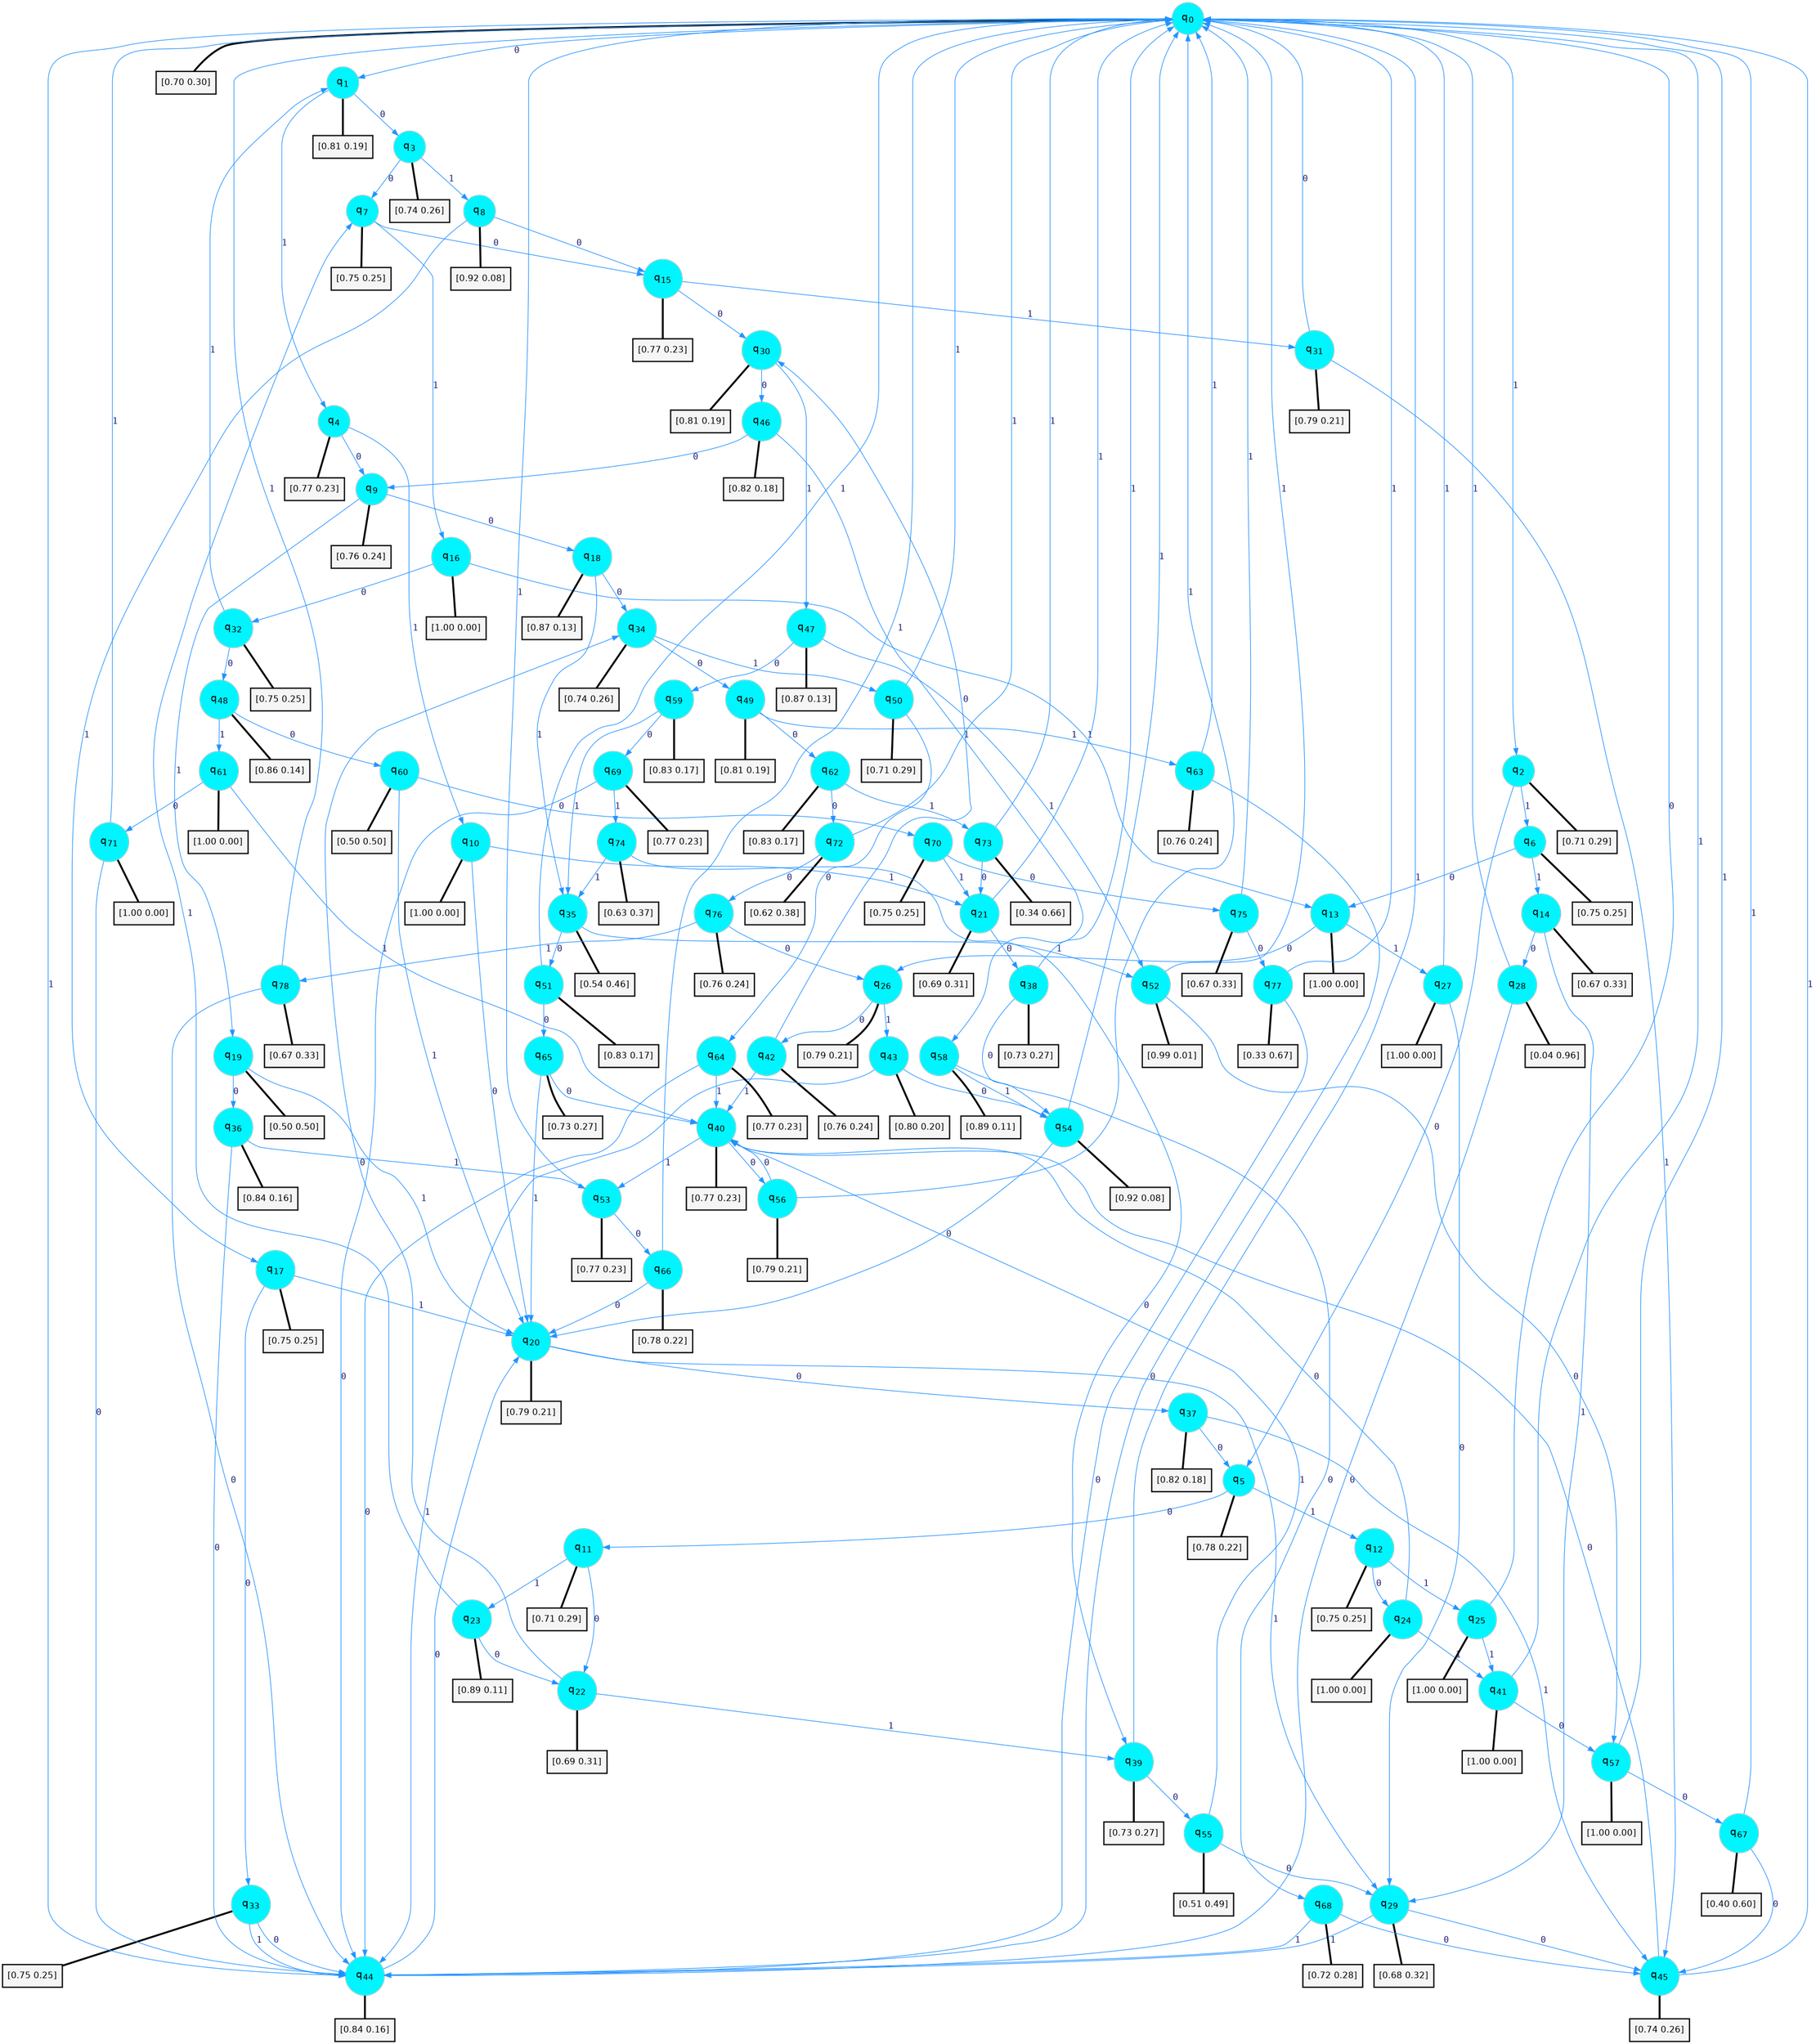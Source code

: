 digraph G {
graph [
bgcolor=transparent, dpi=300, rankdir=TD, size="40,25"];
node [
color=gray, fillcolor=turquoise1, fontcolor=black, fontname=Helvetica, fontsize=16, fontweight=bold, shape=circle, style=filled];
edge [
arrowsize=1, color=dodgerblue1, fontcolor=midnightblue, fontname=courier, fontweight=bold, penwidth=1, style=solid, weight=20];
0[label=<q<SUB>0</SUB>>];
1[label=<q<SUB>1</SUB>>];
2[label=<q<SUB>2</SUB>>];
3[label=<q<SUB>3</SUB>>];
4[label=<q<SUB>4</SUB>>];
5[label=<q<SUB>5</SUB>>];
6[label=<q<SUB>6</SUB>>];
7[label=<q<SUB>7</SUB>>];
8[label=<q<SUB>8</SUB>>];
9[label=<q<SUB>9</SUB>>];
10[label=<q<SUB>10</SUB>>];
11[label=<q<SUB>11</SUB>>];
12[label=<q<SUB>12</SUB>>];
13[label=<q<SUB>13</SUB>>];
14[label=<q<SUB>14</SUB>>];
15[label=<q<SUB>15</SUB>>];
16[label=<q<SUB>16</SUB>>];
17[label=<q<SUB>17</SUB>>];
18[label=<q<SUB>18</SUB>>];
19[label=<q<SUB>19</SUB>>];
20[label=<q<SUB>20</SUB>>];
21[label=<q<SUB>21</SUB>>];
22[label=<q<SUB>22</SUB>>];
23[label=<q<SUB>23</SUB>>];
24[label=<q<SUB>24</SUB>>];
25[label=<q<SUB>25</SUB>>];
26[label=<q<SUB>26</SUB>>];
27[label=<q<SUB>27</SUB>>];
28[label=<q<SUB>28</SUB>>];
29[label=<q<SUB>29</SUB>>];
30[label=<q<SUB>30</SUB>>];
31[label=<q<SUB>31</SUB>>];
32[label=<q<SUB>32</SUB>>];
33[label=<q<SUB>33</SUB>>];
34[label=<q<SUB>34</SUB>>];
35[label=<q<SUB>35</SUB>>];
36[label=<q<SUB>36</SUB>>];
37[label=<q<SUB>37</SUB>>];
38[label=<q<SUB>38</SUB>>];
39[label=<q<SUB>39</SUB>>];
40[label=<q<SUB>40</SUB>>];
41[label=<q<SUB>41</SUB>>];
42[label=<q<SUB>42</SUB>>];
43[label=<q<SUB>43</SUB>>];
44[label=<q<SUB>44</SUB>>];
45[label=<q<SUB>45</SUB>>];
46[label=<q<SUB>46</SUB>>];
47[label=<q<SUB>47</SUB>>];
48[label=<q<SUB>48</SUB>>];
49[label=<q<SUB>49</SUB>>];
50[label=<q<SUB>50</SUB>>];
51[label=<q<SUB>51</SUB>>];
52[label=<q<SUB>52</SUB>>];
53[label=<q<SUB>53</SUB>>];
54[label=<q<SUB>54</SUB>>];
55[label=<q<SUB>55</SUB>>];
56[label=<q<SUB>56</SUB>>];
57[label=<q<SUB>57</SUB>>];
58[label=<q<SUB>58</SUB>>];
59[label=<q<SUB>59</SUB>>];
60[label=<q<SUB>60</SUB>>];
61[label=<q<SUB>61</SUB>>];
62[label=<q<SUB>62</SUB>>];
63[label=<q<SUB>63</SUB>>];
64[label=<q<SUB>64</SUB>>];
65[label=<q<SUB>65</SUB>>];
66[label=<q<SUB>66</SUB>>];
67[label=<q<SUB>67</SUB>>];
68[label=<q<SUB>68</SUB>>];
69[label=<q<SUB>69</SUB>>];
70[label=<q<SUB>70</SUB>>];
71[label=<q<SUB>71</SUB>>];
72[label=<q<SUB>72</SUB>>];
73[label=<q<SUB>73</SUB>>];
74[label=<q<SUB>74</SUB>>];
75[label=<q<SUB>75</SUB>>];
76[label=<q<SUB>76</SUB>>];
77[label=<q<SUB>77</SUB>>];
78[label=<q<SUB>78</SUB>>];
79[label="[0.70 0.30]", shape=box,fontcolor=black, fontname=Helvetica, fontsize=14, penwidth=2, fillcolor=whitesmoke,color=black];
80[label="[0.81 0.19]", shape=box,fontcolor=black, fontname=Helvetica, fontsize=14, penwidth=2, fillcolor=whitesmoke,color=black];
81[label="[0.71 0.29]", shape=box,fontcolor=black, fontname=Helvetica, fontsize=14, penwidth=2, fillcolor=whitesmoke,color=black];
82[label="[0.74 0.26]", shape=box,fontcolor=black, fontname=Helvetica, fontsize=14, penwidth=2, fillcolor=whitesmoke,color=black];
83[label="[0.77 0.23]", shape=box,fontcolor=black, fontname=Helvetica, fontsize=14, penwidth=2, fillcolor=whitesmoke,color=black];
84[label="[0.78 0.22]", shape=box,fontcolor=black, fontname=Helvetica, fontsize=14, penwidth=2, fillcolor=whitesmoke,color=black];
85[label="[0.75 0.25]", shape=box,fontcolor=black, fontname=Helvetica, fontsize=14, penwidth=2, fillcolor=whitesmoke,color=black];
86[label="[0.75 0.25]", shape=box,fontcolor=black, fontname=Helvetica, fontsize=14, penwidth=2, fillcolor=whitesmoke,color=black];
87[label="[0.92 0.08]", shape=box,fontcolor=black, fontname=Helvetica, fontsize=14, penwidth=2, fillcolor=whitesmoke,color=black];
88[label="[0.76 0.24]", shape=box,fontcolor=black, fontname=Helvetica, fontsize=14, penwidth=2, fillcolor=whitesmoke,color=black];
89[label="[1.00 0.00]", shape=box,fontcolor=black, fontname=Helvetica, fontsize=14, penwidth=2, fillcolor=whitesmoke,color=black];
90[label="[0.71 0.29]", shape=box,fontcolor=black, fontname=Helvetica, fontsize=14, penwidth=2, fillcolor=whitesmoke,color=black];
91[label="[0.75 0.25]", shape=box,fontcolor=black, fontname=Helvetica, fontsize=14, penwidth=2, fillcolor=whitesmoke,color=black];
92[label="[1.00 0.00]", shape=box,fontcolor=black, fontname=Helvetica, fontsize=14, penwidth=2, fillcolor=whitesmoke,color=black];
93[label="[0.67 0.33]", shape=box,fontcolor=black, fontname=Helvetica, fontsize=14, penwidth=2, fillcolor=whitesmoke,color=black];
94[label="[0.77 0.23]", shape=box,fontcolor=black, fontname=Helvetica, fontsize=14, penwidth=2, fillcolor=whitesmoke,color=black];
95[label="[1.00 0.00]", shape=box,fontcolor=black, fontname=Helvetica, fontsize=14, penwidth=2, fillcolor=whitesmoke,color=black];
96[label="[0.75 0.25]", shape=box,fontcolor=black, fontname=Helvetica, fontsize=14, penwidth=2, fillcolor=whitesmoke,color=black];
97[label="[0.87 0.13]", shape=box,fontcolor=black, fontname=Helvetica, fontsize=14, penwidth=2, fillcolor=whitesmoke,color=black];
98[label="[0.50 0.50]", shape=box,fontcolor=black, fontname=Helvetica, fontsize=14, penwidth=2, fillcolor=whitesmoke,color=black];
99[label="[0.79 0.21]", shape=box,fontcolor=black, fontname=Helvetica, fontsize=14, penwidth=2, fillcolor=whitesmoke,color=black];
100[label="[0.69 0.31]", shape=box,fontcolor=black, fontname=Helvetica, fontsize=14, penwidth=2, fillcolor=whitesmoke,color=black];
101[label="[0.69 0.31]", shape=box,fontcolor=black, fontname=Helvetica, fontsize=14, penwidth=2, fillcolor=whitesmoke,color=black];
102[label="[0.89 0.11]", shape=box,fontcolor=black, fontname=Helvetica, fontsize=14, penwidth=2, fillcolor=whitesmoke,color=black];
103[label="[1.00 0.00]", shape=box,fontcolor=black, fontname=Helvetica, fontsize=14, penwidth=2, fillcolor=whitesmoke,color=black];
104[label="[1.00 0.00]", shape=box,fontcolor=black, fontname=Helvetica, fontsize=14, penwidth=2, fillcolor=whitesmoke,color=black];
105[label="[0.79 0.21]", shape=box,fontcolor=black, fontname=Helvetica, fontsize=14, penwidth=2, fillcolor=whitesmoke,color=black];
106[label="[1.00 0.00]", shape=box,fontcolor=black, fontname=Helvetica, fontsize=14, penwidth=2, fillcolor=whitesmoke,color=black];
107[label="[0.04 0.96]", shape=box,fontcolor=black, fontname=Helvetica, fontsize=14, penwidth=2, fillcolor=whitesmoke,color=black];
108[label="[0.68 0.32]", shape=box,fontcolor=black, fontname=Helvetica, fontsize=14, penwidth=2, fillcolor=whitesmoke,color=black];
109[label="[0.81 0.19]", shape=box,fontcolor=black, fontname=Helvetica, fontsize=14, penwidth=2, fillcolor=whitesmoke,color=black];
110[label="[0.79 0.21]", shape=box,fontcolor=black, fontname=Helvetica, fontsize=14, penwidth=2, fillcolor=whitesmoke,color=black];
111[label="[0.75 0.25]", shape=box,fontcolor=black, fontname=Helvetica, fontsize=14, penwidth=2, fillcolor=whitesmoke,color=black];
112[label="[0.75 0.25]", shape=box,fontcolor=black, fontname=Helvetica, fontsize=14, penwidth=2, fillcolor=whitesmoke,color=black];
113[label="[0.74 0.26]", shape=box,fontcolor=black, fontname=Helvetica, fontsize=14, penwidth=2, fillcolor=whitesmoke,color=black];
114[label="[0.54 0.46]", shape=box,fontcolor=black, fontname=Helvetica, fontsize=14, penwidth=2, fillcolor=whitesmoke,color=black];
115[label="[0.84 0.16]", shape=box,fontcolor=black, fontname=Helvetica, fontsize=14, penwidth=2, fillcolor=whitesmoke,color=black];
116[label="[0.82 0.18]", shape=box,fontcolor=black, fontname=Helvetica, fontsize=14, penwidth=2, fillcolor=whitesmoke,color=black];
117[label="[0.73 0.27]", shape=box,fontcolor=black, fontname=Helvetica, fontsize=14, penwidth=2, fillcolor=whitesmoke,color=black];
118[label="[0.73 0.27]", shape=box,fontcolor=black, fontname=Helvetica, fontsize=14, penwidth=2, fillcolor=whitesmoke,color=black];
119[label="[0.77 0.23]", shape=box,fontcolor=black, fontname=Helvetica, fontsize=14, penwidth=2, fillcolor=whitesmoke,color=black];
120[label="[1.00 0.00]", shape=box,fontcolor=black, fontname=Helvetica, fontsize=14, penwidth=2, fillcolor=whitesmoke,color=black];
121[label="[0.76 0.24]", shape=box,fontcolor=black, fontname=Helvetica, fontsize=14, penwidth=2, fillcolor=whitesmoke,color=black];
122[label="[0.80 0.20]", shape=box,fontcolor=black, fontname=Helvetica, fontsize=14, penwidth=2, fillcolor=whitesmoke,color=black];
123[label="[0.84 0.16]", shape=box,fontcolor=black, fontname=Helvetica, fontsize=14, penwidth=2, fillcolor=whitesmoke,color=black];
124[label="[0.74 0.26]", shape=box,fontcolor=black, fontname=Helvetica, fontsize=14, penwidth=2, fillcolor=whitesmoke,color=black];
125[label="[0.82 0.18]", shape=box,fontcolor=black, fontname=Helvetica, fontsize=14, penwidth=2, fillcolor=whitesmoke,color=black];
126[label="[0.87 0.13]", shape=box,fontcolor=black, fontname=Helvetica, fontsize=14, penwidth=2, fillcolor=whitesmoke,color=black];
127[label="[0.86 0.14]", shape=box,fontcolor=black, fontname=Helvetica, fontsize=14, penwidth=2, fillcolor=whitesmoke,color=black];
128[label="[0.81 0.19]", shape=box,fontcolor=black, fontname=Helvetica, fontsize=14, penwidth=2, fillcolor=whitesmoke,color=black];
129[label="[0.71 0.29]", shape=box,fontcolor=black, fontname=Helvetica, fontsize=14, penwidth=2, fillcolor=whitesmoke,color=black];
130[label="[0.83 0.17]", shape=box,fontcolor=black, fontname=Helvetica, fontsize=14, penwidth=2, fillcolor=whitesmoke,color=black];
131[label="[0.99 0.01]", shape=box,fontcolor=black, fontname=Helvetica, fontsize=14, penwidth=2, fillcolor=whitesmoke,color=black];
132[label="[0.77 0.23]", shape=box,fontcolor=black, fontname=Helvetica, fontsize=14, penwidth=2, fillcolor=whitesmoke,color=black];
133[label="[0.92 0.08]", shape=box,fontcolor=black, fontname=Helvetica, fontsize=14, penwidth=2, fillcolor=whitesmoke,color=black];
134[label="[0.51 0.49]", shape=box,fontcolor=black, fontname=Helvetica, fontsize=14, penwidth=2, fillcolor=whitesmoke,color=black];
135[label="[0.79 0.21]", shape=box,fontcolor=black, fontname=Helvetica, fontsize=14, penwidth=2, fillcolor=whitesmoke,color=black];
136[label="[1.00 0.00]", shape=box,fontcolor=black, fontname=Helvetica, fontsize=14, penwidth=2, fillcolor=whitesmoke,color=black];
137[label="[0.89 0.11]", shape=box,fontcolor=black, fontname=Helvetica, fontsize=14, penwidth=2, fillcolor=whitesmoke,color=black];
138[label="[0.83 0.17]", shape=box,fontcolor=black, fontname=Helvetica, fontsize=14, penwidth=2, fillcolor=whitesmoke,color=black];
139[label="[0.50 0.50]", shape=box,fontcolor=black, fontname=Helvetica, fontsize=14, penwidth=2, fillcolor=whitesmoke,color=black];
140[label="[1.00 0.00]", shape=box,fontcolor=black, fontname=Helvetica, fontsize=14, penwidth=2, fillcolor=whitesmoke,color=black];
141[label="[0.83 0.17]", shape=box,fontcolor=black, fontname=Helvetica, fontsize=14, penwidth=2, fillcolor=whitesmoke,color=black];
142[label="[0.76 0.24]", shape=box,fontcolor=black, fontname=Helvetica, fontsize=14, penwidth=2, fillcolor=whitesmoke,color=black];
143[label="[0.77 0.23]", shape=box,fontcolor=black, fontname=Helvetica, fontsize=14, penwidth=2, fillcolor=whitesmoke,color=black];
144[label="[0.73 0.27]", shape=box,fontcolor=black, fontname=Helvetica, fontsize=14, penwidth=2, fillcolor=whitesmoke,color=black];
145[label="[0.78 0.22]", shape=box,fontcolor=black, fontname=Helvetica, fontsize=14, penwidth=2, fillcolor=whitesmoke,color=black];
146[label="[0.40 0.60]", shape=box,fontcolor=black, fontname=Helvetica, fontsize=14, penwidth=2, fillcolor=whitesmoke,color=black];
147[label="[0.72 0.28]", shape=box,fontcolor=black, fontname=Helvetica, fontsize=14, penwidth=2, fillcolor=whitesmoke,color=black];
148[label="[0.77 0.23]", shape=box,fontcolor=black, fontname=Helvetica, fontsize=14, penwidth=2, fillcolor=whitesmoke,color=black];
149[label="[0.75 0.25]", shape=box,fontcolor=black, fontname=Helvetica, fontsize=14, penwidth=2, fillcolor=whitesmoke,color=black];
150[label="[1.00 0.00]", shape=box,fontcolor=black, fontname=Helvetica, fontsize=14, penwidth=2, fillcolor=whitesmoke,color=black];
151[label="[0.62 0.38]", shape=box,fontcolor=black, fontname=Helvetica, fontsize=14, penwidth=2, fillcolor=whitesmoke,color=black];
152[label="[0.34 0.66]", shape=box,fontcolor=black, fontname=Helvetica, fontsize=14, penwidth=2, fillcolor=whitesmoke,color=black];
153[label="[0.63 0.37]", shape=box,fontcolor=black, fontname=Helvetica, fontsize=14, penwidth=2, fillcolor=whitesmoke,color=black];
154[label="[0.67 0.33]", shape=box,fontcolor=black, fontname=Helvetica, fontsize=14, penwidth=2, fillcolor=whitesmoke,color=black];
155[label="[0.76 0.24]", shape=box,fontcolor=black, fontname=Helvetica, fontsize=14, penwidth=2, fillcolor=whitesmoke,color=black];
156[label="[0.33 0.67]", shape=box,fontcolor=black, fontname=Helvetica, fontsize=14, penwidth=2, fillcolor=whitesmoke,color=black];
157[label="[0.67 0.33]", shape=box,fontcolor=black, fontname=Helvetica, fontsize=14, penwidth=2, fillcolor=whitesmoke,color=black];
0->1 [label=0];
0->2 [label=1];
0->79 [arrowhead=none, penwidth=3,color=black];
1->3 [label=0];
1->4 [label=1];
1->80 [arrowhead=none, penwidth=3,color=black];
2->5 [label=0];
2->6 [label=1];
2->81 [arrowhead=none, penwidth=3,color=black];
3->7 [label=0];
3->8 [label=1];
3->82 [arrowhead=none, penwidth=3,color=black];
4->9 [label=0];
4->10 [label=1];
4->83 [arrowhead=none, penwidth=3,color=black];
5->11 [label=0];
5->12 [label=1];
5->84 [arrowhead=none, penwidth=3,color=black];
6->13 [label=0];
6->14 [label=1];
6->85 [arrowhead=none, penwidth=3,color=black];
7->15 [label=0];
7->16 [label=1];
7->86 [arrowhead=none, penwidth=3,color=black];
8->15 [label=0];
8->17 [label=1];
8->87 [arrowhead=none, penwidth=3,color=black];
9->18 [label=0];
9->19 [label=1];
9->88 [arrowhead=none, penwidth=3,color=black];
10->20 [label=0];
10->21 [label=1];
10->89 [arrowhead=none, penwidth=3,color=black];
11->22 [label=0];
11->23 [label=1];
11->90 [arrowhead=none, penwidth=3,color=black];
12->24 [label=0];
12->25 [label=1];
12->91 [arrowhead=none, penwidth=3,color=black];
13->26 [label=0];
13->27 [label=1];
13->92 [arrowhead=none, penwidth=3,color=black];
14->28 [label=0];
14->29 [label=1];
14->93 [arrowhead=none, penwidth=3,color=black];
15->30 [label=0];
15->31 [label=1];
15->94 [arrowhead=none, penwidth=3,color=black];
16->32 [label=0];
16->13 [label=1];
16->95 [arrowhead=none, penwidth=3,color=black];
17->33 [label=0];
17->20 [label=1];
17->96 [arrowhead=none, penwidth=3,color=black];
18->34 [label=0];
18->35 [label=1];
18->97 [arrowhead=none, penwidth=3,color=black];
19->36 [label=0];
19->20 [label=1];
19->98 [arrowhead=none, penwidth=3,color=black];
20->37 [label=0];
20->29 [label=1];
20->99 [arrowhead=none, penwidth=3,color=black];
21->38 [label=0];
21->0 [label=1];
21->100 [arrowhead=none, penwidth=3,color=black];
22->34 [label=0];
22->39 [label=1];
22->101 [arrowhead=none, penwidth=3,color=black];
23->22 [label=0];
23->7 [label=1];
23->102 [arrowhead=none, penwidth=3,color=black];
24->40 [label=0];
24->41 [label=1];
24->103 [arrowhead=none, penwidth=3,color=black];
25->0 [label=0];
25->41 [label=1];
25->104 [arrowhead=none, penwidth=3,color=black];
26->42 [label=0];
26->43 [label=1];
26->105 [arrowhead=none, penwidth=3,color=black];
27->29 [label=0];
27->0 [label=1];
27->106 [arrowhead=none, penwidth=3,color=black];
28->44 [label=0];
28->0 [label=1];
28->107 [arrowhead=none, penwidth=3,color=black];
29->45 [label=0];
29->44 [label=1];
29->108 [arrowhead=none, penwidth=3,color=black];
30->46 [label=0];
30->47 [label=1];
30->109 [arrowhead=none, penwidth=3,color=black];
31->0 [label=0];
31->45 [label=1];
31->110 [arrowhead=none, penwidth=3,color=black];
32->48 [label=0];
32->1 [label=1];
32->111 [arrowhead=none, penwidth=3,color=black];
33->44 [label=0];
33->44 [label=1];
33->112 [arrowhead=none, penwidth=3,color=black];
34->49 [label=0];
34->50 [label=1];
34->113 [arrowhead=none, penwidth=3,color=black];
35->51 [label=0];
35->52 [label=1];
35->114 [arrowhead=none, penwidth=3,color=black];
36->44 [label=0];
36->53 [label=1];
36->115 [arrowhead=none, penwidth=3,color=black];
37->5 [label=0];
37->45 [label=1];
37->116 [arrowhead=none, penwidth=3,color=black];
38->54 [label=0];
38->0 [label=1];
38->117 [arrowhead=none, penwidth=3,color=black];
39->55 [label=0];
39->0 [label=1];
39->118 [arrowhead=none, penwidth=3,color=black];
40->56 [label=0];
40->53 [label=1];
40->119 [arrowhead=none, penwidth=3,color=black];
41->57 [label=0];
41->0 [label=1];
41->120 [arrowhead=none, penwidth=3,color=black];
42->30 [label=0];
42->40 [label=1];
42->121 [arrowhead=none, penwidth=3,color=black];
43->54 [label=0];
43->44 [label=1];
43->122 [arrowhead=none, penwidth=3,color=black];
44->20 [label=0];
44->0 [label=1];
44->123 [arrowhead=none, penwidth=3,color=black];
45->40 [label=0];
45->0 [label=1];
45->124 [arrowhead=none, penwidth=3,color=black];
46->9 [label=0];
46->58 [label=1];
46->125 [arrowhead=none, penwidth=3,color=black];
47->59 [label=0];
47->52 [label=1];
47->126 [arrowhead=none, penwidth=3,color=black];
48->60 [label=0];
48->61 [label=1];
48->127 [arrowhead=none, penwidth=3,color=black];
49->62 [label=0];
49->63 [label=1];
49->128 [arrowhead=none, penwidth=3,color=black];
50->64 [label=0];
50->0 [label=1];
50->129 [arrowhead=none, penwidth=3,color=black];
51->65 [label=0];
51->0 [label=1];
51->130 [arrowhead=none, penwidth=3,color=black];
52->57 [label=0];
52->0 [label=1];
52->131 [arrowhead=none, penwidth=3,color=black];
53->66 [label=0];
53->0 [label=1];
53->132 [arrowhead=none, penwidth=3,color=black];
54->20 [label=0];
54->0 [label=1];
54->133 [arrowhead=none, penwidth=3,color=black];
55->29 [label=0];
55->40 [label=1];
55->134 [arrowhead=none, penwidth=3,color=black];
56->40 [label=0];
56->0 [label=1];
56->135 [arrowhead=none, penwidth=3,color=black];
57->67 [label=0];
57->0 [label=1];
57->136 [arrowhead=none, penwidth=3,color=black];
58->68 [label=0];
58->54 [label=1];
58->137 [arrowhead=none, penwidth=3,color=black];
59->69 [label=0];
59->35 [label=1];
59->138 [arrowhead=none, penwidth=3,color=black];
60->70 [label=0];
60->20 [label=1];
60->139 [arrowhead=none, penwidth=3,color=black];
61->71 [label=0];
61->40 [label=1];
61->140 [arrowhead=none, penwidth=3,color=black];
62->72 [label=0];
62->73 [label=1];
62->141 [arrowhead=none, penwidth=3,color=black];
63->44 [label=0];
63->0 [label=1];
63->142 [arrowhead=none, penwidth=3,color=black];
64->44 [label=0];
64->40 [label=1];
64->143 [arrowhead=none, penwidth=3,color=black];
65->40 [label=0];
65->20 [label=1];
65->144 [arrowhead=none, penwidth=3,color=black];
66->20 [label=0];
66->0 [label=1];
66->145 [arrowhead=none, penwidth=3,color=black];
67->45 [label=0];
67->0 [label=1];
67->146 [arrowhead=none, penwidth=3,color=black];
68->45 [label=0];
68->44 [label=1];
68->147 [arrowhead=none, penwidth=3,color=black];
69->44 [label=0];
69->74 [label=1];
69->148 [arrowhead=none, penwidth=3,color=black];
70->75 [label=0];
70->21 [label=1];
70->149 [arrowhead=none, penwidth=3,color=black];
71->44 [label=0];
71->0 [label=1];
71->150 [arrowhead=none, penwidth=3,color=black];
72->76 [label=0];
72->0 [label=1];
72->151 [arrowhead=none, penwidth=3,color=black];
73->21 [label=0];
73->0 [label=1];
73->152 [arrowhead=none, penwidth=3,color=black];
74->39 [label=0];
74->35 [label=1];
74->153 [arrowhead=none, penwidth=3,color=black];
75->77 [label=0];
75->0 [label=1];
75->154 [arrowhead=none, penwidth=3,color=black];
76->26 [label=0];
76->78 [label=1];
76->155 [arrowhead=none, penwidth=3,color=black];
77->44 [label=0];
77->0 [label=1];
77->156 [arrowhead=none, penwidth=3,color=black];
78->44 [label=0];
78->0 [label=1];
78->157 [arrowhead=none, penwidth=3,color=black];
}
